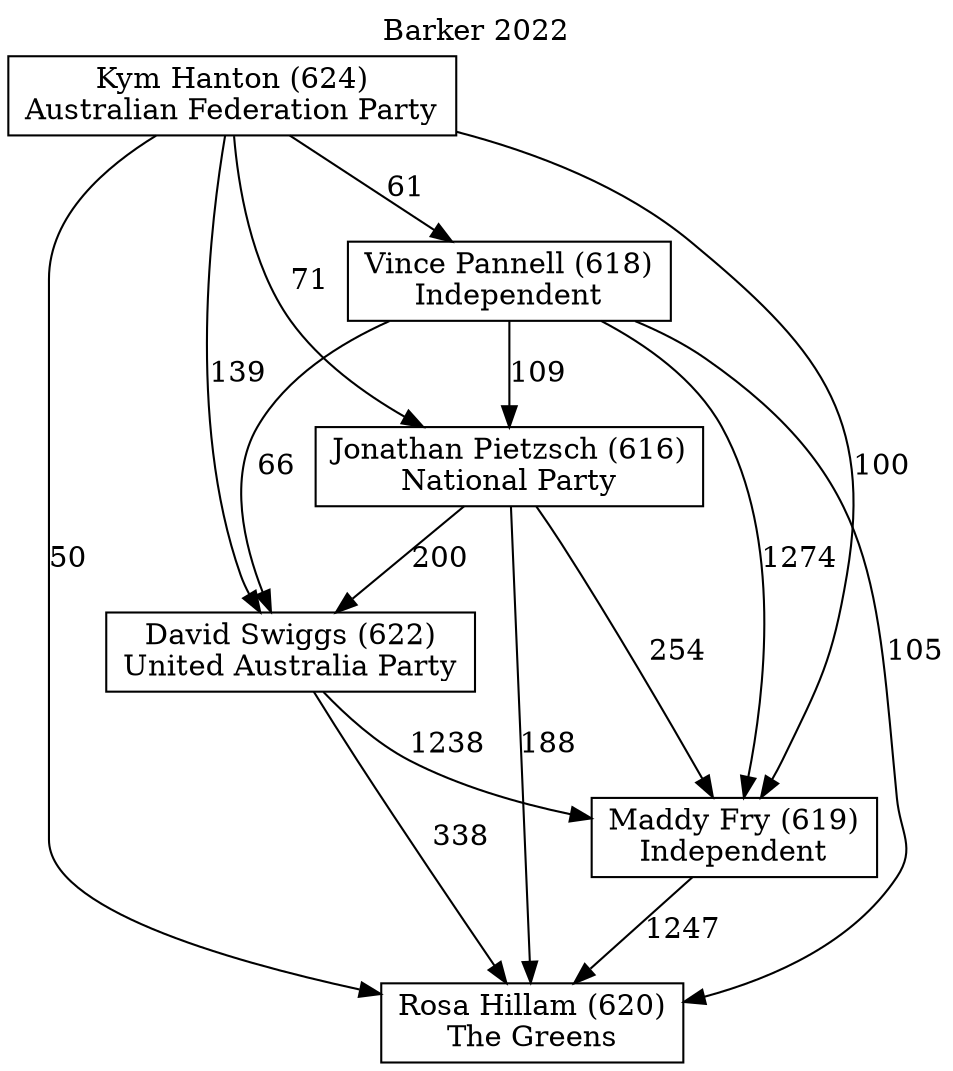 // House preference flow
digraph "Rosa Hillam (620)_Barker_2022" {
	graph [label="Barker 2022" labelloc=t mclimit=10]
	node [shape=box]
	"Jonathan Pietzsch (616)" [label="Jonathan Pietzsch (616)
National Party"]
	"Rosa Hillam (620)" [label="Rosa Hillam (620)
The Greens"]
	"Kym Hanton (624)" [label="Kym Hanton (624)
Australian Federation Party"]
	"David Swiggs (622)" [label="David Swiggs (622)
United Australia Party"]
	"Vince Pannell (618)" [label="Vince Pannell (618)
Independent"]
	"Maddy Fry (619)" [label="Maddy Fry (619)
Independent"]
	"Vince Pannell (618)" -> "David Swiggs (622)" [label=66]
	"David Swiggs (622)" -> "Rosa Hillam (620)" [label=338]
	"Maddy Fry (619)" -> "Rosa Hillam (620)" [label=1247]
	"Vince Pannell (618)" -> "Jonathan Pietzsch (616)" [label=109]
	"Vince Pannell (618)" -> "Rosa Hillam (620)" [label=105]
	"Kym Hanton (624)" -> "Maddy Fry (619)" [label=100]
	"Kym Hanton (624)" -> "Vince Pannell (618)" [label=61]
	"David Swiggs (622)" -> "Maddy Fry (619)" [label=1238]
	"Jonathan Pietzsch (616)" -> "Maddy Fry (619)" [label=254]
	"Kym Hanton (624)" -> "Rosa Hillam (620)" [label=50]
	"Kym Hanton (624)" -> "David Swiggs (622)" [label=139]
	"Jonathan Pietzsch (616)" -> "Rosa Hillam (620)" [label=188]
	"Vince Pannell (618)" -> "Maddy Fry (619)" [label=1274]
	"Kym Hanton (624)" -> "Jonathan Pietzsch (616)" [label=71]
	"Jonathan Pietzsch (616)" -> "David Swiggs (622)" [label=200]
}
